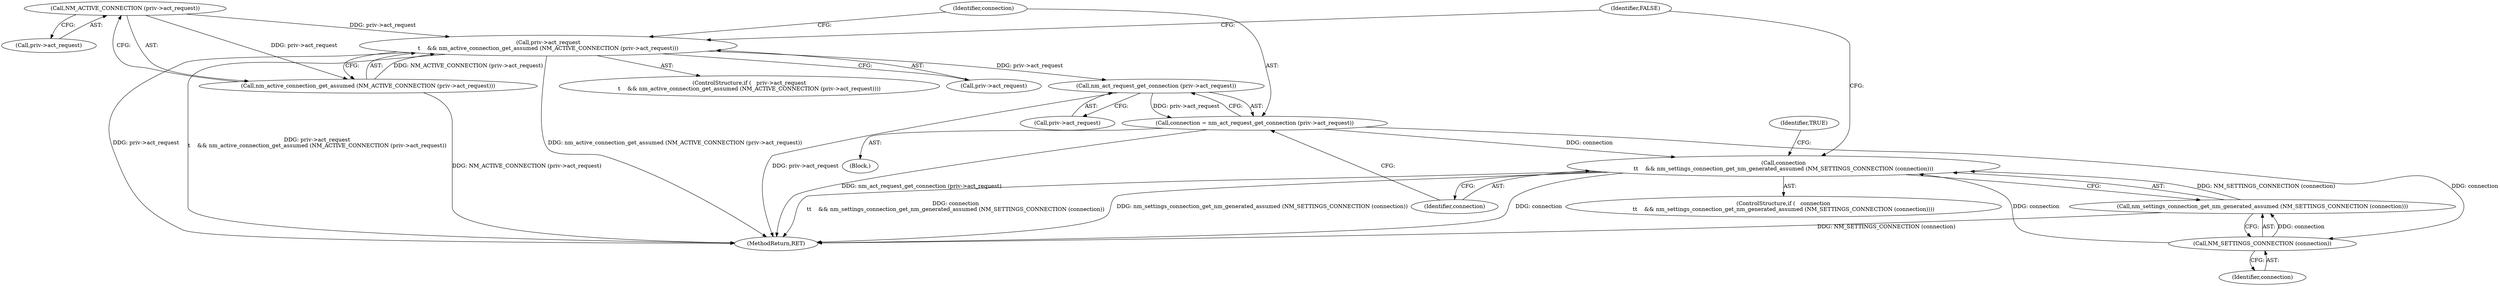 digraph "0_NetworkManager_d5fc88e573fa58b93034b04d35a2454f5d28cad9@pointer" {
"1000862" [label="(Call,NM_ACTIVE_CONNECTION (priv->act_request))"];
"1000857" [label="(Call,priv->act_request\n\t    && nm_active_connection_get_assumed (NM_ACTIVE_CONNECTION (priv->act_request)))"];
"1000869" [label="(Call,nm_act_request_get_connection (priv->act_request))"];
"1000867" [label="(Call,connection = nm_act_request_get_connection (priv->act_request))"];
"1000874" [label="(Call,connection\n\t\t    && nm_settings_connection_get_nm_generated_assumed (NM_SETTINGS_CONNECTION (connection)))"];
"1000877" [label="(Call,NM_SETTINGS_CONNECTION (connection))"];
"1000876" [label="(Call,nm_settings_connection_get_nm_generated_assumed (NM_SETTINGS_CONNECTION (connection)))"];
"1000861" [label="(Call,nm_active_connection_get_assumed (NM_ACTIVE_CONNECTION (priv->act_request)))"];
"1000867" [label="(Call,connection = nm_act_request_get_connection (priv->act_request))"];
"1000857" [label="(Call,priv->act_request\n\t    && nm_active_connection_get_assumed (NM_ACTIVE_CONNECTION (priv->act_request)))"];
"1000873" [label="(ControlStructure,if (   connection\n\t\t    && nm_settings_connection_get_nm_generated_assumed (NM_SETTINGS_CONNECTION (connection))))"];
"1000876" [label="(Call,nm_settings_connection_get_nm_generated_assumed (NM_SETTINGS_CONNECTION (connection)))"];
"1000878" [label="(Identifier,connection)"];
"1000882" [label="(Identifier,FALSE)"];
"1000863" [label="(Call,priv->act_request)"];
"1000877" [label="(Call,NM_SETTINGS_CONNECTION (connection))"];
"1000866" [label="(Block,)"];
"1000869" [label="(Call,nm_act_request_get_connection (priv->act_request))"];
"1000874" [label="(Call,connection\n\t\t    && nm_settings_connection_get_nm_generated_assumed (NM_SETTINGS_CONNECTION (connection)))"];
"1000856" [label="(ControlStructure,if (   priv->act_request\n\t    && nm_active_connection_get_assumed (NM_ACTIVE_CONNECTION (priv->act_request))))"];
"1000858" [label="(Call,priv->act_request)"];
"1007368" [label="(MethodReturn,RET)"];
"1000875" [label="(Identifier,connection)"];
"1000870" [label="(Call,priv->act_request)"];
"1000861" [label="(Call,nm_active_connection_get_assumed (NM_ACTIVE_CONNECTION (priv->act_request)))"];
"1000880" [label="(Identifier,TRUE)"];
"1000862" [label="(Call,NM_ACTIVE_CONNECTION (priv->act_request))"];
"1000868" [label="(Identifier,connection)"];
"1000862" -> "1000861"  [label="AST: "];
"1000862" -> "1000863"  [label="CFG: "];
"1000863" -> "1000862"  [label="AST: "];
"1000861" -> "1000862"  [label="CFG: "];
"1000862" -> "1000857"  [label="DDG: priv->act_request"];
"1000862" -> "1000861"  [label="DDG: priv->act_request"];
"1000857" -> "1000856"  [label="AST: "];
"1000857" -> "1000858"  [label="CFG: "];
"1000857" -> "1000861"  [label="CFG: "];
"1000858" -> "1000857"  [label="AST: "];
"1000861" -> "1000857"  [label="AST: "];
"1000868" -> "1000857"  [label="CFG: "];
"1000882" -> "1000857"  [label="CFG: "];
"1000857" -> "1007368"  [label="DDG: priv->act_request"];
"1000857" -> "1007368"  [label="DDG: priv->act_request\n\t    && nm_active_connection_get_assumed (NM_ACTIVE_CONNECTION (priv->act_request))"];
"1000857" -> "1007368"  [label="DDG: nm_active_connection_get_assumed (NM_ACTIVE_CONNECTION (priv->act_request))"];
"1000861" -> "1000857"  [label="DDG: NM_ACTIVE_CONNECTION (priv->act_request)"];
"1000857" -> "1000869"  [label="DDG: priv->act_request"];
"1000869" -> "1000867"  [label="AST: "];
"1000869" -> "1000870"  [label="CFG: "];
"1000870" -> "1000869"  [label="AST: "];
"1000867" -> "1000869"  [label="CFG: "];
"1000869" -> "1007368"  [label="DDG: priv->act_request"];
"1000869" -> "1000867"  [label="DDG: priv->act_request"];
"1000867" -> "1000866"  [label="AST: "];
"1000868" -> "1000867"  [label="AST: "];
"1000875" -> "1000867"  [label="CFG: "];
"1000867" -> "1007368"  [label="DDG: nm_act_request_get_connection (priv->act_request)"];
"1000867" -> "1000874"  [label="DDG: connection"];
"1000867" -> "1000877"  [label="DDG: connection"];
"1000874" -> "1000873"  [label="AST: "];
"1000874" -> "1000875"  [label="CFG: "];
"1000874" -> "1000876"  [label="CFG: "];
"1000875" -> "1000874"  [label="AST: "];
"1000876" -> "1000874"  [label="AST: "];
"1000880" -> "1000874"  [label="CFG: "];
"1000882" -> "1000874"  [label="CFG: "];
"1000874" -> "1007368"  [label="DDG: connection\n\t\t    && nm_settings_connection_get_nm_generated_assumed (NM_SETTINGS_CONNECTION (connection))"];
"1000874" -> "1007368"  [label="DDG: nm_settings_connection_get_nm_generated_assumed (NM_SETTINGS_CONNECTION (connection))"];
"1000874" -> "1007368"  [label="DDG: connection"];
"1000877" -> "1000874"  [label="DDG: connection"];
"1000876" -> "1000874"  [label="DDG: NM_SETTINGS_CONNECTION (connection)"];
"1000877" -> "1000876"  [label="AST: "];
"1000877" -> "1000878"  [label="CFG: "];
"1000878" -> "1000877"  [label="AST: "];
"1000876" -> "1000877"  [label="CFG: "];
"1000877" -> "1000876"  [label="DDG: connection"];
"1000876" -> "1007368"  [label="DDG: NM_SETTINGS_CONNECTION (connection)"];
"1000861" -> "1007368"  [label="DDG: NM_ACTIVE_CONNECTION (priv->act_request)"];
}
